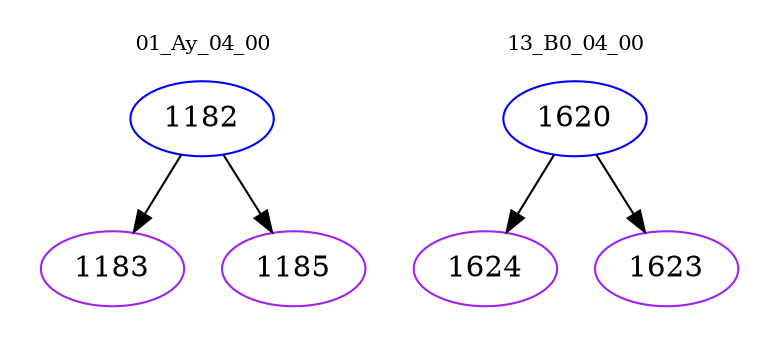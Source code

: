 digraph{
subgraph cluster_0 {
color = white
label = "01_Ay_04_00";
fontsize=10;
T0_1182 [label="1182", color="blue"]
T0_1182 -> T0_1183 [color="black"]
T0_1183 [label="1183", color="purple"]
T0_1182 -> T0_1185 [color="black"]
T0_1185 [label="1185", color="purple"]
}
subgraph cluster_1 {
color = white
label = "13_B0_04_00";
fontsize=10;
T1_1620 [label="1620", color="blue"]
T1_1620 -> T1_1624 [color="black"]
T1_1624 [label="1624", color="purple"]
T1_1620 -> T1_1623 [color="black"]
T1_1623 [label="1623", color="purple"]
}
}
